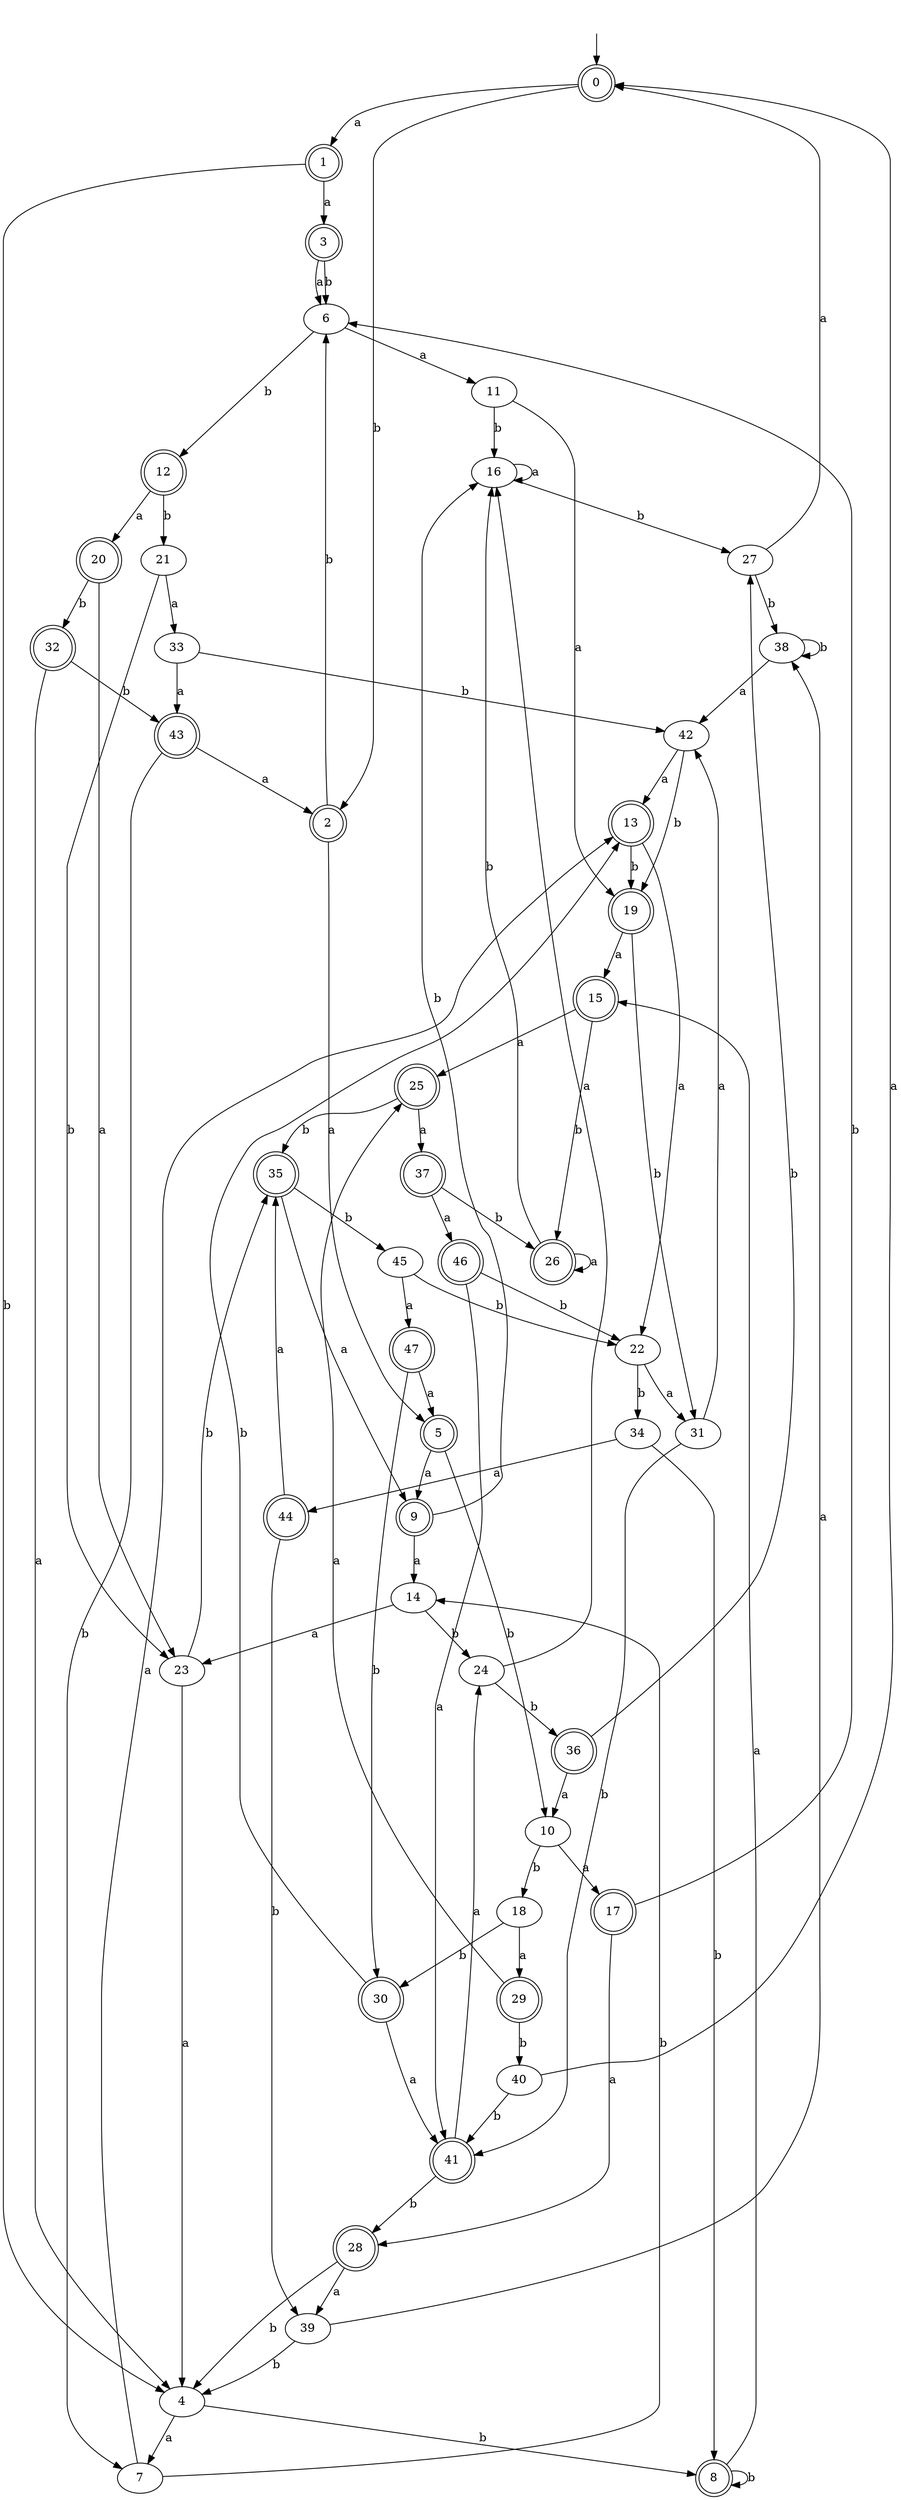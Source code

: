 digraph RandomDFA {
  __start0 [label="", shape=none];
  __start0 -> 0 [label=""];
  0 [shape=circle] [shape=doublecircle]
  0 -> 1 [label="a"]
  0 -> 2 [label="b"]
  1 [shape=doublecircle]
  1 -> 3 [label="a"]
  1 -> 4 [label="b"]
  2 [shape=doublecircle]
  2 -> 5 [label="a"]
  2 -> 6 [label="b"]
  3 [shape=doublecircle]
  3 -> 6 [label="a"]
  3 -> 6 [label="b"]
  4
  4 -> 7 [label="a"]
  4 -> 8 [label="b"]
  5 [shape=doublecircle]
  5 -> 9 [label="a"]
  5 -> 10 [label="b"]
  6
  6 -> 11 [label="a"]
  6 -> 12 [label="b"]
  7
  7 -> 13 [label="a"]
  7 -> 14 [label="b"]
  8 [shape=doublecircle]
  8 -> 15 [label="a"]
  8 -> 8 [label="b"]
  9 [shape=doublecircle]
  9 -> 14 [label="a"]
  9 -> 16 [label="b"]
  10
  10 -> 17 [label="a"]
  10 -> 18 [label="b"]
  11
  11 -> 19 [label="a"]
  11 -> 16 [label="b"]
  12 [shape=doublecircle]
  12 -> 20 [label="a"]
  12 -> 21 [label="b"]
  13 [shape=doublecircle]
  13 -> 22 [label="a"]
  13 -> 19 [label="b"]
  14
  14 -> 23 [label="a"]
  14 -> 24 [label="b"]
  15 [shape=doublecircle]
  15 -> 25 [label="a"]
  15 -> 26 [label="b"]
  16
  16 -> 16 [label="a"]
  16 -> 27 [label="b"]
  17 [shape=doublecircle]
  17 -> 28 [label="a"]
  17 -> 6 [label="b"]
  18
  18 -> 29 [label="a"]
  18 -> 30 [label="b"]
  19 [shape=doublecircle]
  19 -> 15 [label="a"]
  19 -> 31 [label="b"]
  20 [shape=doublecircle]
  20 -> 23 [label="a"]
  20 -> 32 [label="b"]
  21
  21 -> 33 [label="a"]
  21 -> 23 [label="b"]
  22
  22 -> 31 [label="a"]
  22 -> 34 [label="b"]
  23
  23 -> 4 [label="a"]
  23 -> 35 [label="b"]
  24
  24 -> 16 [label="a"]
  24 -> 36 [label="b"]
  25 [shape=doublecircle]
  25 -> 37 [label="a"]
  25 -> 35 [label="b"]
  26 [shape=doublecircle]
  26 -> 26 [label="a"]
  26 -> 16 [label="b"]
  27
  27 -> 0 [label="a"]
  27 -> 38 [label="b"]
  28 [shape=doublecircle]
  28 -> 39 [label="a"]
  28 -> 4 [label="b"]
  29 [shape=doublecircle]
  29 -> 25 [label="a"]
  29 -> 40 [label="b"]
  30 [shape=doublecircle]
  30 -> 41 [label="a"]
  30 -> 13 [label="b"]
  31
  31 -> 42 [label="a"]
  31 -> 41 [label="b"]
  32 [shape=doublecircle]
  32 -> 4 [label="a"]
  32 -> 43 [label="b"]
  33
  33 -> 43 [label="a"]
  33 -> 42 [label="b"]
  34
  34 -> 44 [label="a"]
  34 -> 8 [label="b"]
  35 [shape=doublecircle]
  35 -> 9 [label="a"]
  35 -> 45 [label="b"]
  36 [shape=doublecircle]
  36 -> 10 [label="a"]
  36 -> 27 [label="b"]
  37 [shape=doublecircle]
  37 -> 46 [label="a"]
  37 -> 26 [label="b"]
  38
  38 -> 42 [label="a"]
  38 -> 38 [label="b"]
  39
  39 -> 38 [label="a"]
  39 -> 4 [label="b"]
  40
  40 -> 0 [label="a"]
  40 -> 41 [label="b"]
  41 [shape=doublecircle]
  41 -> 24 [label="a"]
  41 -> 28 [label="b"]
  42
  42 -> 13 [label="a"]
  42 -> 19 [label="b"]
  43 [shape=doublecircle]
  43 -> 2 [label="a"]
  43 -> 7 [label="b"]
  44 [shape=doublecircle]
  44 -> 35 [label="a"]
  44 -> 39 [label="b"]
  45
  45 -> 47 [label="a"]
  45 -> 22 [label="b"]
  46 [shape=doublecircle]
  46 -> 41 [label="a"]
  46 -> 22 [label="b"]
  47 [shape=doublecircle]
  47 -> 5 [label="a"]
  47 -> 30 [label="b"]
}
